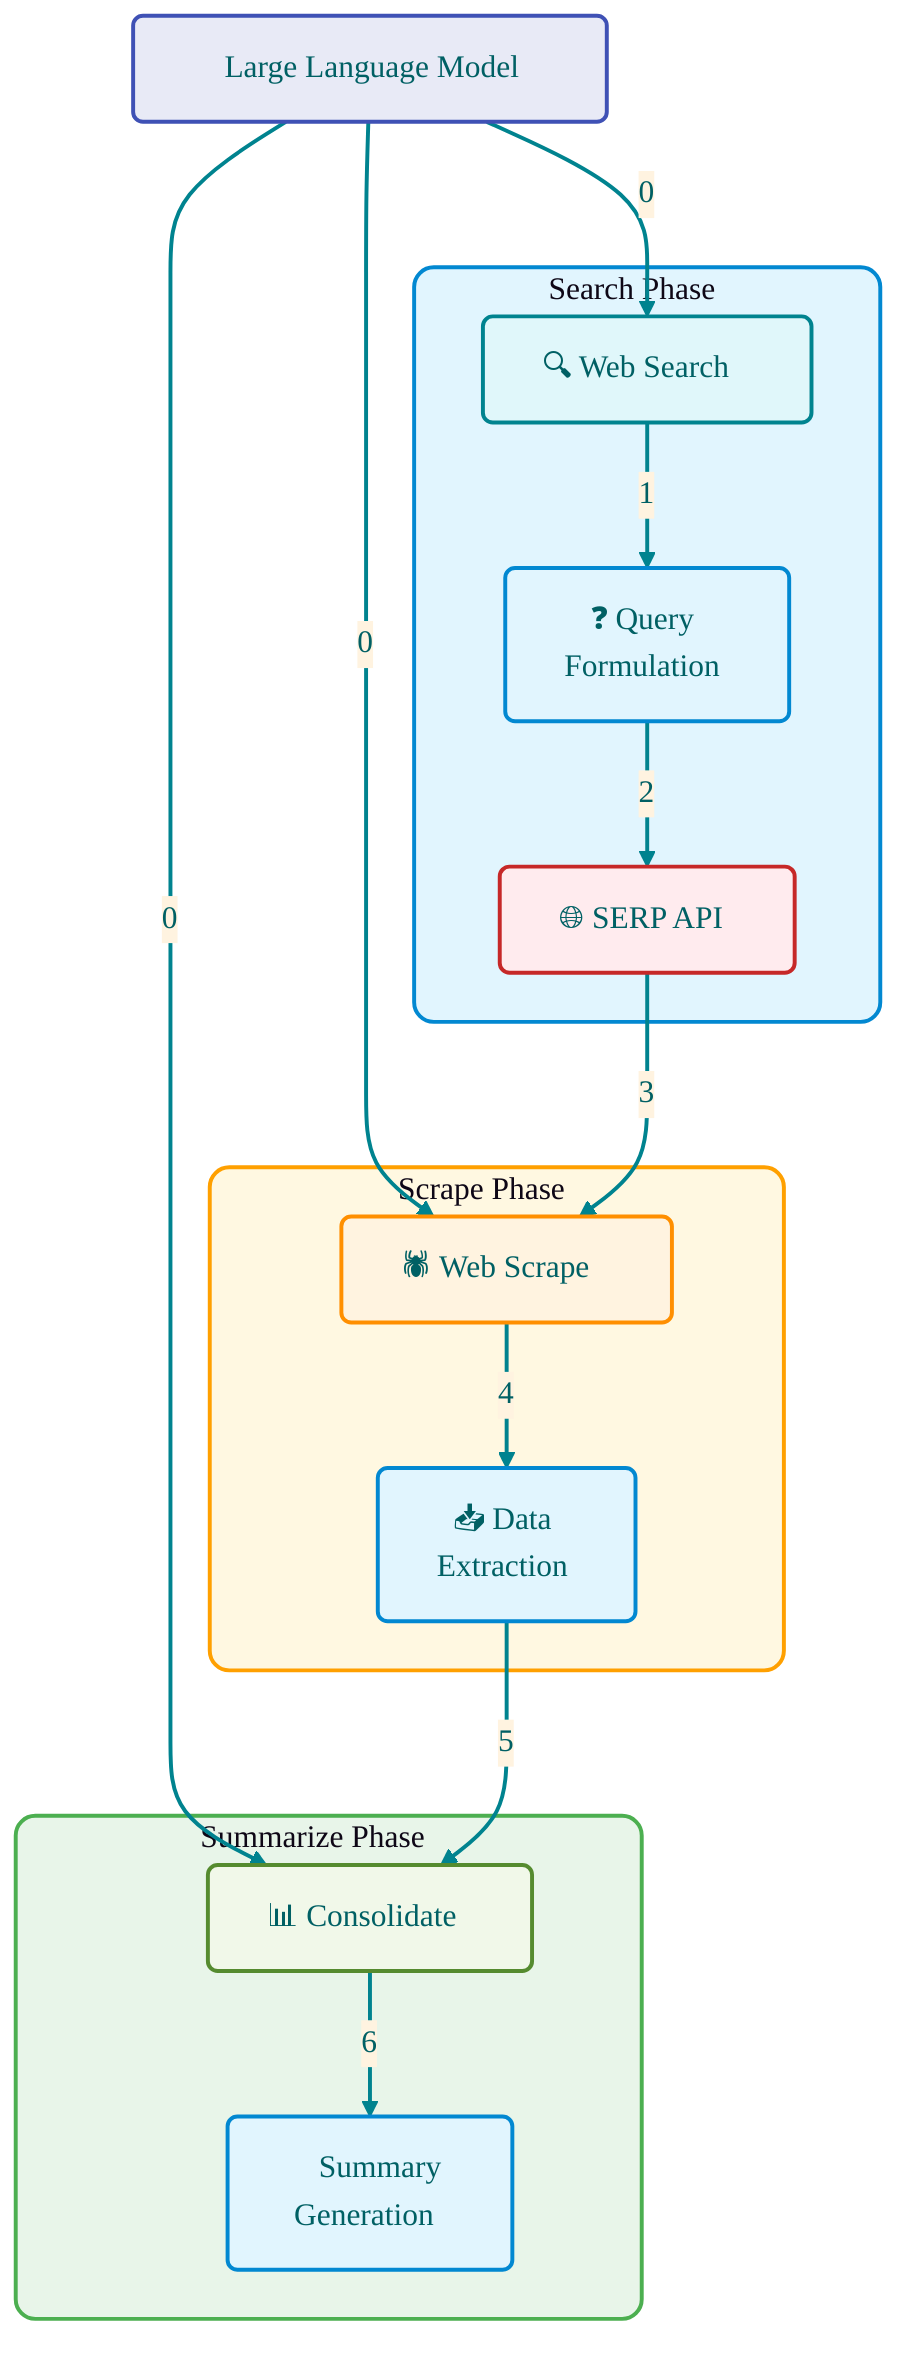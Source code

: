 %%{init: {
  'theme': 'base',
  'themeVariables': {
    'primaryColor': '#e0f7fa',
    'primaryTextColor': '#006064',
    'primaryBorderColor': '#00838f',
    'lineColor': '#00838f',
    'secondaryColor': '#fff3e0',
    'tertiaryColor': '#f1f8e9',
    'fontFamily': 'Arial, sans-serif'
  }
}}%%

flowchart TB
    classDef default fill:#fff,stroke:#00838f,stroke-width:2px,rx:5,ry:5;
    classDef search fill:#e0f7fa,stroke:#00838f,stroke-width:2px,rx:5,ry:5;
    classDef scrape fill:#fff3e0,stroke:#ff8f00,stroke-width:2px,rx:5,ry:5;
    classDef summarize fill:#f1f8e9,stroke:#558b2f,stroke-width:2px,rx:5,ry:5;
    classDef process fill:#e1f5fe,stroke:#0288d1,stroke-width:2px,rx:5,ry:5;
    classDef llm fill:#e8eaf6,stroke:#3f51b5,stroke-width:2px,rx:5,ry:5;
    classDef api fill:#ffebee,stroke:#c62828,stroke-width:2px,rx:5,ry:5;

    LLM["🧠 Large Language Model"]:::llm
    S["🔍 Web Search"]:::search
    A["🌐 SERP API"]:::api
    W["🕷️ Web Scrape"]:::scrape
    C["📊 Consolidate"]:::summarize
    Q["❓ Query<br>Formulation"]:::process
    E["📥 Data<br>Extraction"]:::process
    M["📝 Summary<br>Generation"]:::process

    LLM -->|0| S & W & C
    S -->|1| Q -->|2| A -->|3| W
    W -->|4| E -->|5| C
    C -->|6| M

    subgraph Search ["Search Phase"]
        S
        Q
        A
    end

    subgraph Scrape ["Scrape Phase"]
        W
        E
    end

    subgraph Summarize ["Summarize Phase"]
        C
        M
    end

    style Search fill:#e1f5fe,stroke:#0288d1,stroke-width:2px,rx:10,ry:10;
    style Scrape fill:#fff8e1,stroke:#ffa000,stroke-width:2px,rx:10,ry:10;
    style Summarize fill:#e8f5e9,stroke:#4caf50,stroke-width:2px,rx:10,ry:10;

    linkStyle default stroke:#00838f,stroke-width:2px;